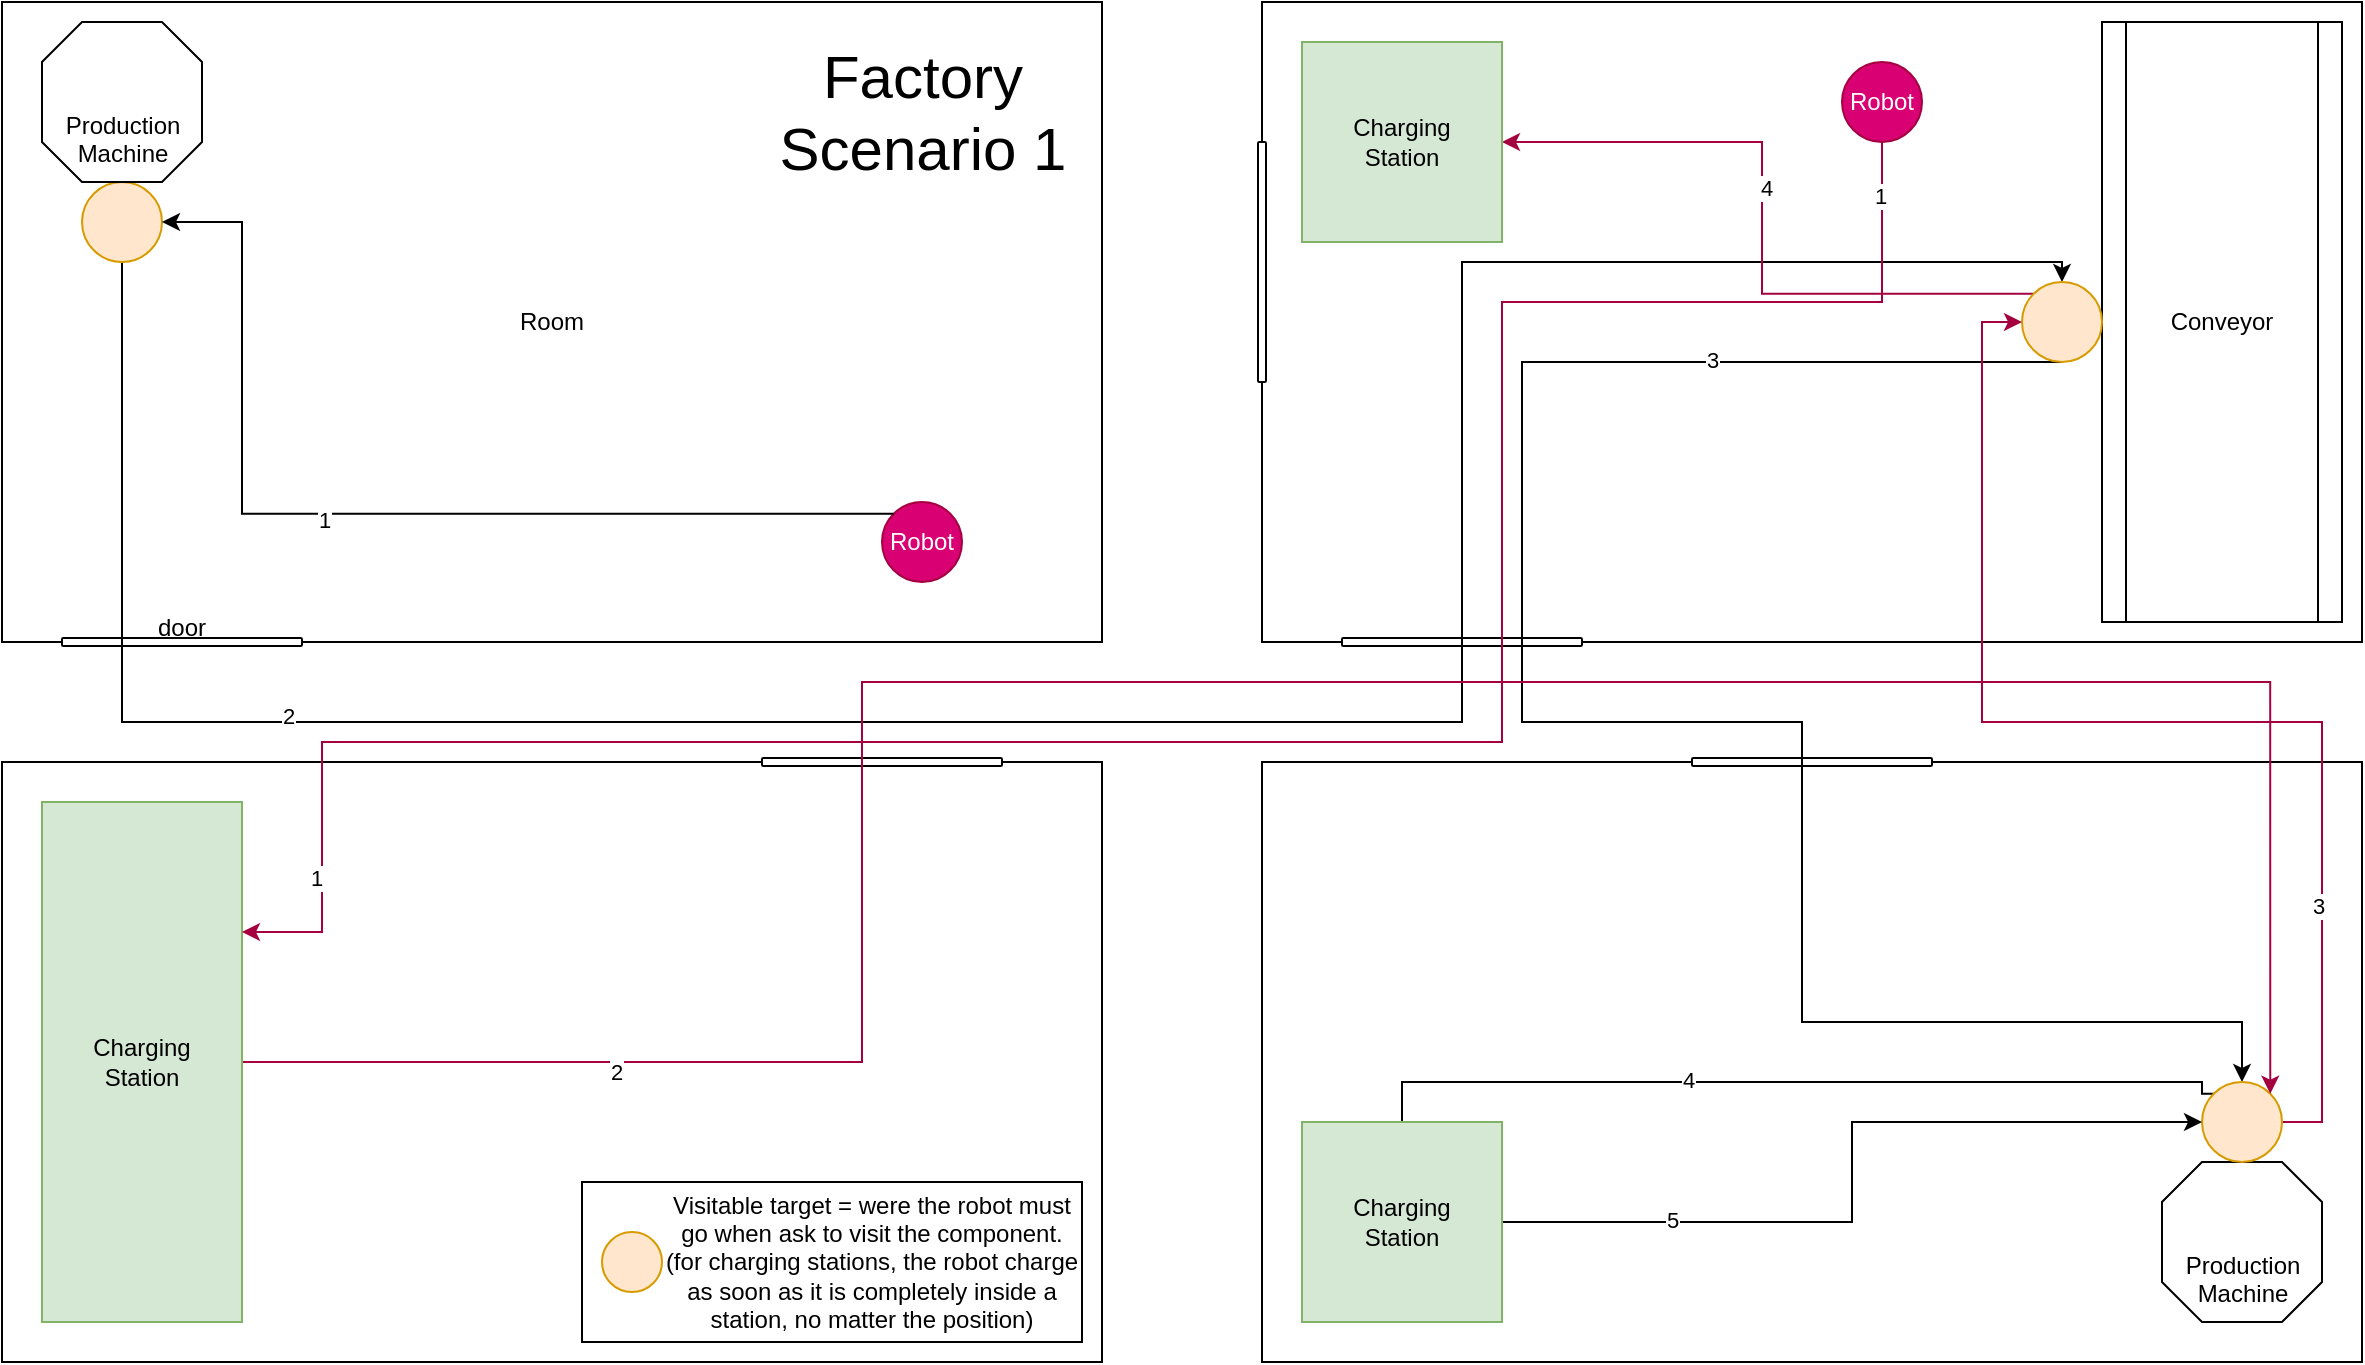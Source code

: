 <mxfile version="27.0.5">
  <diagram name="Page-1" id="1IiyMTz97V4rk0lP8h-W">
    <mxGraphModel dx="1626" dy="827" grid="1" gridSize="10" guides="1" tooltips="1" connect="1" arrows="1" fold="1" page="1" pageScale="1" pageWidth="1200" pageHeight="700" math="0" shadow="0">
      <root>
        <mxCell id="0" />
        <mxCell id="1" parent="0" />
        <mxCell id="sUHwTB31lf9sHq8WZwRf-1" value="Room" style="rounded=0;whiteSpace=wrap;html=1;" parent="1" vertex="1">
          <mxGeometry x="10" y="10" width="550" height="320" as="geometry" />
        </mxCell>
        <mxCell id="sUHwTB31lf9sHq8WZwRf-2" value="" style="rounded=0;whiteSpace=wrap;html=1;" parent="1" vertex="1">
          <mxGeometry x="640" y="10" width="550" height="320" as="geometry" />
        </mxCell>
        <mxCell id="sUHwTB31lf9sHq8WZwRf-3" value="" style="rounded=0;whiteSpace=wrap;html=1;" parent="1" vertex="1">
          <mxGeometry x="10" y="390" width="550" height="300" as="geometry" />
        </mxCell>
        <mxCell id="sUHwTB31lf9sHq8WZwRf-4" value="" style="rounded=0;whiteSpace=wrap;html=1;" parent="1" vertex="1">
          <mxGeometry x="640" y="390" width="550" height="300" as="geometry" />
        </mxCell>
        <mxCell id="sUHwTB31lf9sHq8WZwRf-5" value="" style="rounded=1;whiteSpace=wrap;html=1;" parent="1" vertex="1">
          <mxGeometry x="390" y="388" width="120" height="4" as="geometry" />
        </mxCell>
        <mxCell id="sUHwTB31lf9sHq8WZwRf-6" value="door&lt;div&gt;&lt;br&gt;&lt;/div&gt;" style="rounded=1;whiteSpace=wrap;html=1;" parent="1" vertex="1">
          <mxGeometry x="40" y="328" width="120" height="4" as="geometry" />
        </mxCell>
        <mxCell id="sUHwTB31lf9sHq8WZwRf-7" value="" style="rounded=1;whiteSpace=wrap;html=1;" parent="1" vertex="1">
          <mxGeometry x="680" y="328" width="120" height="4" as="geometry" />
        </mxCell>
        <mxCell id="sUHwTB31lf9sHq8WZwRf-8" value="" style="rounded=1;whiteSpace=wrap;html=1;" parent="1" vertex="1">
          <mxGeometry x="855" y="388" width="120" height="4" as="geometry" />
        </mxCell>
        <mxCell id="sUHwTB31lf9sHq8WZwRf-53" style="edgeStyle=orthogonalEdgeStyle;rounded=0;orthogonalLoop=1;jettySize=auto;html=1;exitX=0.5;exitY=1;exitDx=0;exitDy=0;entryX=0.5;entryY=0;entryDx=0;entryDy=0;" parent="1" source="sUHwTB31lf9sHq8WZwRf-10" target="sUHwTB31lf9sHq8WZwRf-12" edge="1">
          <mxGeometry relative="1" as="geometry">
            <Array as="points">
              <mxPoint x="70" y="370" />
              <mxPoint x="740" y="370" />
              <mxPoint x="740" y="140" />
              <mxPoint x="1040" y="140" />
            </Array>
          </mxGeometry>
        </mxCell>
        <mxCell id="sUHwTB31lf9sHq8WZwRf-59" value="2" style="edgeLabel;html=1;align=center;verticalAlign=middle;resizable=0;points=[];" parent="sUHwTB31lf9sHq8WZwRf-53" vertex="1" connectable="0">
          <mxGeometry x="-0.565" y="3" relative="1" as="geometry">
            <mxPoint as="offset" />
          </mxGeometry>
        </mxCell>
        <mxCell id="sUHwTB31lf9sHq8WZwRf-10" value="" style="ellipse;whiteSpace=wrap;html=1;aspect=fixed;fillColor=#ffe6cc;strokeColor=#d79b00;" parent="1" vertex="1">
          <mxGeometry x="50" y="100" width="40" height="40" as="geometry" />
        </mxCell>
        <mxCell id="sUHwTB31lf9sHq8WZwRf-9" value="Production&lt;div&gt;Machine&lt;/div&gt;" style="verticalLabelPosition=bottom;verticalAlign=top;html=1;shape=mxgraph.basic.polygon;polyCoords=[[0.25,0],[0.75,0],[1,0.25],[1,0.75],[0.75,1],[0.25,1],[0,0.75],[0,0.25]];polyline=0;spacing=-40;" parent="1" vertex="1">
          <mxGeometry x="30" y="20" width="80" height="80" as="geometry" />
        </mxCell>
        <mxCell id="sUHwTB31lf9sHq8WZwRf-11" value="Conveyor" style="shape=process;whiteSpace=wrap;html=1;backgroundOutline=1;" parent="1" vertex="1">
          <mxGeometry x="1060" y="20" width="120" height="300" as="geometry" />
        </mxCell>
        <mxCell id="sUHwTB31lf9sHq8WZwRf-54" style="edgeStyle=orthogonalEdgeStyle;rounded=0;orthogonalLoop=1;jettySize=auto;html=1;exitX=0.5;exitY=1;exitDx=0;exitDy=0;entryX=0.5;entryY=0;entryDx=0;entryDy=0;" parent="1" source="sUHwTB31lf9sHq8WZwRf-12" target="sUHwTB31lf9sHq8WZwRf-14" edge="1">
          <mxGeometry relative="1" as="geometry">
            <mxPoint x="1110" y="570" as="targetPoint" />
            <Array as="points">
              <mxPoint x="770" y="190" />
              <mxPoint x="770" y="370" />
              <mxPoint x="910" y="370" />
              <mxPoint x="910" y="520" />
              <mxPoint x="1130" y="520" />
            </Array>
          </mxGeometry>
        </mxCell>
        <mxCell id="sUHwTB31lf9sHq8WZwRf-60" value="3" style="edgeLabel;html=1;align=center;verticalAlign=middle;resizable=0;points=[];" parent="sUHwTB31lf9sHq8WZwRf-54" vertex="1" connectable="0">
          <mxGeometry x="-0.646" y="-1" relative="1" as="geometry">
            <mxPoint as="offset" />
          </mxGeometry>
        </mxCell>
        <mxCell id="5IvO01UVaUdbGH6IFtU8-5" style="edgeStyle=orthogonalEdgeStyle;rounded=0;orthogonalLoop=1;jettySize=auto;html=1;exitX=0;exitY=0;exitDx=0;exitDy=0;entryX=1;entryY=0.5;entryDx=0;entryDy=0;fillColor=#d80073;strokeColor=#A50040;" edge="1" parent="1" source="sUHwTB31lf9sHq8WZwRf-12" target="sUHwTB31lf9sHq8WZwRf-35">
          <mxGeometry relative="1" as="geometry" />
        </mxCell>
        <mxCell id="5IvO01UVaUdbGH6IFtU8-10" value="4" style="edgeLabel;html=1;align=center;verticalAlign=middle;resizable=0;points=[];" vertex="1" connectable="0" parent="5IvO01UVaUdbGH6IFtU8-5">
          <mxGeometry x="0.108" y="-2" relative="1" as="geometry">
            <mxPoint as="offset" />
          </mxGeometry>
        </mxCell>
        <mxCell id="sUHwTB31lf9sHq8WZwRf-12" value="" style="ellipse;whiteSpace=wrap;html=1;aspect=fixed;fillColor=#ffe6cc;strokeColor=#d79b00;" parent="1" vertex="1">
          <mxGeometry x="1020" y="150" width="40" height="40" as="geometry" />
        </mxCell>
        <mxCell id="sUHwTB31lf9sHq8WZwRf-13" value="Production&lt;div&gt;Machine&lt;/div&gt;" style="verticalLabelPosition=bottom;verticalAlign=top;html=1;shape=mxgraph.basic.polygon;polyCoords=[[0.25,0],[0.75,0],[1,0.25],[1,0.75],[0.75,1],[0.25,1],[0,0.75],[0,0.25]];polyline=0;spacing=-40;" parent="1" vertex="1">
          <mxGeometry x="1090" y="590" width="80" height="80" as="geometry" />
        </mxCell>
        <mxCell id="sUHwTB31lf9sHq8WZwRf-55" style="edgeStyle=orthogonalEdgeStyle;rounded=0;orthogonalLoop=1;jettySize=auto;html=1;exitX=0;exitY=0;exitDx=0;exitDy=0;" parent="1" source="sUHwTB31lf9sHq8WZwRf-14" edge="1">
          <mxGeometry relative="1" as="geometry">
            <mxPoint x="710" y="600" as="targetPoint" />
            <Array as="points">
              <mxPoint x="1110" y="556" />
              <mxPoint x="1110" y="550" />
              <mxPoint x="710" y="550" />
            </Array>
          </mxGeometry>
        </mxCell>
        <mxCell id="sUHwTB31lf9sHq8WZwRf-61" value="4" style="edgeLabel;html=1;align=center;verticalAlign=middle;resizable=0;points=[];" parent="sUHwTB31lf9sHq8WZwRf-55" vertex="1" connectable="0">
          <mxGeometry x="0.168" y="-1" relative="1" as="geometry">
            <mxPoint as="offset" />
          </mxGeometry>
        </mxCell>
        <mxCell id="5IvO01UVaUdbGH6IFtU8-4" style="edgeStyle=orthogonalEdgeStyle;rounded=0;orthogonalLoop=1;jettySize=auto;html=1;exitX=1;exitY=0.5;exitDx=0;exitDy=0;entryX=0;entryY=0.5;entryDx=0;entryDy=0;fillColor=#d80073;strokeColor=#A50040;" edge="1" parent="1" source="sUHwTB31lf9sHq8WZwRf-14" target="sUHwTB31lf9sHq8WZwRf-12">
          <mxGeometry relative="1" as="geometry" />
        </mxCell>
        <mxCell id="5IvO01UVaUdbGH6IFtU8-9" value="3" style="edgeLabel;html=1;align=center;verticalAlign=middle;resizable=0;points=[];" vertex="1" connectable="0" parent="5IvO01UVaUdbGH6IFtU8-4">
          <mxGeometry x="-0.582" y="2" relative="1" as="geometry">
            <mxPoint y="-1" as="offset" />
          </mxGeometry>
        </mxCell>
        <mxCell id="sUHwTB31lf9sHq8WZwRf-14" value="" style="ellipse;whiteSpace=wrap;html=1;aspect=fixed;fillColor=#ffe6cc;strokeColor=#d79b00;" parent="1" vertex="1">
          <mxGeometry x="1110" y="550" width="40" height="40" as="geometry" />
        </mxCell>
        <mxCell id="sUHwTB31lf9sHq8WZwRf-31" value="Robot" style="ellipse;whiteSpace=wrap;html=1;aspect=fixed;fillColor=#d80073;fontColor=#ffffff;strokeColor=#A50040;" parent="1" vertex="1">
          <mxGeometry x="450" y="260" width="40" height="40" as="geometry" />
        </mxCell>
        <mxCell id="sUHwTB31lf9sHq8WZwRf-32" value="" style="rounded=1;whiteSpace=wrap;html=1;rotation=0;" parent="1" vertex="1">
          <mxGeometry x="638" y="80" width="4" height="120" as="geometry" />
        </mxCell>
        <mxCell id="sUHwTB31lf9sHq8WZwRf-49" value="Factory&lt;div&gt;Scenario 1&lt;/div&gt;" style="text;html=1;align=center;verticalAlign=middle;resizable=0;points=[];autosize=1;strokeColor=none;fillColor=none;fontSize=30;" parent="1" vertex="1">
          <mxGeometry x="385" y="20" width="170" height="90" as="geometry" />
        </mxCell>
        <mxCell id="sUHwTB31lf9sHq8WZwRf-51" style="edgeStyle=orthogonalEdgeStyle;rounded=0;orthogonalLoop=1;jettySize=auto;html=1;exitX=0;exitY=0;exitDx=0;exitDy=0;entryX=1;entryY=0.5;entryDx=0;entryDy=0;" parent="1" source="sUHwTB31lf9sHq8WZwRf-31" target="sUHwTB31lf9sHq8WZwRf-10" edge="1">
          <mxGeometry relative="1" as="geometry">
            <Array as="points">
              <mxPoint x="130" y="266" />
              <mxPoint x="130" y="120" />
            </Array>
          </mxGeometry>
        </mxCell>
        <mxCell id="sUHwTB31lf9sHq8WZwRf-58" value="1" style="edgeLabel;html=1;align=center;verticalAlign=middle;resizable=0;points=[];" parent="sUHwTB31lf9sHq8WZwRf-51" vertex="1" connectable="0">
          <mxGeometry x="0.116" y="3" relative="1" as="geometry">
            <mxPoint as="offset" />
          </mxGeometry>
        </mxCell>
        <mxCell id="sUHwTB31lf9sHq8WZwRf-57" style="edgeStyle=orthogonalEdgeStyle;rounded=0;orthogonalLoop=1;jettySize=auto;html=1;exitX=1;exitY=0.5;exitDx=0;exitDy=0;entryX=0;entryY=0.5;entryDx=0;entryDy=0;" parent="1" source="sUHwTB31lf9sHq8WZwRf-38" target="sUHwTB31lf9sHq8WZwRf-14" edge="1">
          <mxGeometry relative="1" as="geometry" />
        </mxCell>
        <mxCell id="sUHwTB31lf9sHq8WZwRf-62" value="5" style="edgeLabel;html=1;align=center;verticalAlign=middle;resizable=0;points=[];" parent="sUHwTB31lf9sHq8WZwRf-57" vertex="1" connectable="0">
          <mxGeometry x="-0.576" y="1" relative="1" as="geometry">
            <mxPoint as="offset" />
          </mxGeometry>
        </mxCell>
        <mxCell id="sUHwTB31lf9sHq8WZwRf-67" value="" style="group" parent="1" vertex="1" connectable="0">
          <mxGeometry x="300" y="600" width="250" height="80" as="geometry" />
        </mxCell>
        <mxCell id="sUHwTB31lf9sHq8WZwRf-65" value="" style="rounded=0;whiteSpace=wrap;html=1;" parent="sUHwTB31lf9sHq8WZwRf-67" vertex="1">
          <mxGeometry width="250" height="80" as="geometry" />
        </mxCell>
        <mxCell id="sUHwTB31lf9sHq8WZwRf-48" value="" style="ellipse;whiteSpace=wrap;html=1;aspect=fixed;fillColor=#ffe6cc;strokeColor=#d79b00;" parent="sUHwTB31lf9sHq8WZwRf-67" vertex="1">
          <mxGeometry x="10" y="25" width="30" height="30" as="geometry" />
        </mxCell>
        <mxCell id="sUHwTB31lf9sHq8WZwRf-63" value="Visitable target = were the robot must go when ask to visit the component.&lt;div&gt;(for charging stations, the robot charge as soon as it is completely inside a station, no matter the position)&lt;/div&gt;" style="text;html=1;align=center;verticalAlign=middle;whiteSpace=wrap;rounded=0;" parent="sUHwTB31lf9sHq8WZwRf-67" vertex="1">
          <mxGeometry x="40" width="210" height="80" as="geometry" />
        </mxCell>
        <mxCell id="sUHwTB31lf9sHq8WZwRf-35" value="&lt;div&gt;&lt;span style=&quot;background-color: transparent; color: light-dark(rgb(0, 0, 0), rgb(255, 255, 255));&quot;&gt;Charging&lt;/span&gt;&lt;/div&gt;&lt;div&gt;Station&lt;/div&gt;" style="whiteSpace=wrap;html=1;aspect=fixed;fillColor=#d5e8d4;strokeColor=#82b366;" parent="1" vertex="1">
          <mxGeometry x="660" y="30" width="100" height="100" as="geometry" />
        </mxCell>
        <mxCell id="sUHwTB31lf9sHq8WZwRf-38" value="&lt;div&gt;&lt;span style=&quot;background-color: transparent; color: light-dark(rgb(0, 0, 0), rgb(255, 255, 255));&quot;&gt;Charging&lt;/span&gt;&lt;/div&gt;&lt;div&gt;Station&lt;/div&gt;" style="whiteSpace=wrap;html=1;aspect=fixed;fillColor=#d5e8d4;strokeColor=#82b366;" parent="1" vertex="1">
          <mxGeometry x="660" y="570" width="100" height="100" as="geometry" />
        </mxCell>
        <mxCell id="5IvO01UVaUdbGH6IFtU8-3" style="edgeStyle=orthogonalEdgeStyle;rounded=0;orthogonalLoop=1;jettySize=auto;html=1;exitX=1;exitY=0.5;exitDx=0;exitDy=0;entryX=1;entryY=0;entryDx=0;entryDy=0;fillColor=#d80073;strokeColor=#A50040;" edge="1" parent="1" source="sUHwTB31lf9sHq8WZwRf-42" target="sUHwTB31lf9sHq8WZwRf-14">
          <mxGeometry relative="1" as="geometry">
            <Array as="points">
              <mxPoint x="440" y="540" />
              <mxPoint x="440" y="350" />
              <mxPoint x="1144" y="350" />
            </Array>
          </mxGeometry>
        </mxCell>
        <mxCell id="5IvO01UVaUdbGH6IFtU8-7" value="2" style="edgeLabel;html=1;align=center;verticalAlign=middle;resizable=0;points=[];" vertex="1" connectable="0" parent="5IvO01UVaUdbGH6IFtU8-3">
          <mxGeometry x="-0.735" y="-5" relative="1" as="geometry">
            <mxPoint as="offset" />
          </mxGeometry>
        </mxCell>
        <mxCell id="sUHwTB31lf9sHq8WZwRf-42" value="&lt;div&gt;&lt;span style=&quot;background-color: transparent; color: light-dark(rgb(0, 0, 0), rgb(255, 255, 255));&quot;&gt;Charging&lt;/span&gt;&lt;/div&gt;&lt;div&gt;Station&lt;/div&gt;" style="rounded=0;whiteSpace=wrap;html=1;fillColor=#d5e8d4;strokeColor=#82b366;" parent="1" vertex="1">
          <mxGeometry x="30" y="410" width="100" height="260" as="geometry" />
        </mxCell>
        <mxCell id="5IvO01UVaUdbGH6IFtU8-2" style="edgeStyle=orthogonalEdgeStyle;rounded=0;orthogonalLoop=1;jettySize=auto;html=1;exitX=0.5;exitY=1;exitDx=0;exitDy=0;entryX=1;entryY=0.25;entryDx=0;entryDy=0;fillColor=#d80073;strokeColor=#A50040;" edge="1" parent="1" source="5IvO01UVaUdbGH6IFtU8-1" target="sUHwTB31lf9sHq8WZwRf-42">
          <mxGeometry relative="1" as="geometry">
            <Array as="points">
              <mxPoint x="950" y="160" />
              <mxPoint x="760" y="160" />
              <mxPoint x="760" y="380" />
              <mxPoint x="170" y="380" />
              <mxPoint x="170" y="475" />
            </Array>
          </mxGeometry>
        </mxCell>
        <mxCell id="5IvO01UVaUdbGH6IFtU8-6" value="1" style="edgeLabel;html=1;align=center;verticalAlign=middle;resizable=0;points=[];" vertex="1" connectable="0" parent="5IvO01UVaUdbGH6IFtU8-2">
          <mxGeometry x="-0.956" y="-1" relative="1" as="geometry">
            <mxPoint as="offset" />
          </mxGeometry>
        </mxCell>
        <mxCell id="5IvO01UVaUdbGH6IFtU8-8" value="1" style="edgeLabel;html=1;align=center;verticalAlign=middle;resizable=0;points=[];" vertex="1" connectable="0" parent="5IvO01UVaUdbGH6IFtU8-2">
          <mxGeometry x="0.89" y="-3" relative="1" as="geometry">
            <mxPoint as="offset" />
          </mxGeometry>
        </mxCell>
        <mxCell id="5IvO01UVaUdbGH6IFtU8-1" value="Robot" style="ellipse;whiteSpace=wrap;html=1;aspect=fixed;fillColor=#d80073;fontColor=#ffffff;strokeColor=#A50040;" vertex="1" parent="1">
          <mxGeometry x="930" y="40" width="40" height="40" as="geometry" />
        </mxCell>
      </root>
    </mxGraphModel>
  </diagram>
</mxfile>
